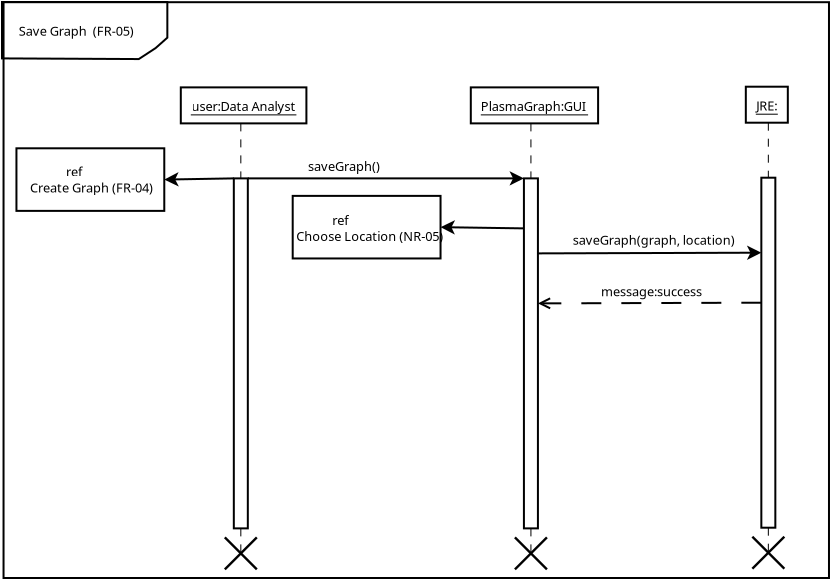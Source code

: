 <?xml version="1.0" encoding="UTF-8"?>
<dia:diagram xmlns:dia="http://www.lysator.liu.se/~alla/dia/">
  <dia:layer name="Background" visible="true" active="true">
    <dia:object type="Standard - Box" version="0" id="O0">
      <dia:attribute name="obj_pos">
        <dia:point val="-6.063,0.541"/>
      </dia:attribute>
      <dia:attribute name="obj_bb">
        <dia:rectangle val="-6.113,0.491;35.259,29.38"/>
      </dia:attribute>
      <dia:attribute name="elem_corner">
        <dia:point val="-6.063,0.541"/>
      </dia:attribute>
      <dia:attribute name="elem_width">
        <dia:real val="41.272"/>
      </dia:attribute>
      <dia:attribute name="elem_height">
        <dia:real val="28.79"/>
      </dia:attribute>
      <dia:attribute name="border_width">
        <dia:real val="0.1"/>
      </dia:attribute>
      <dia:attribute name="show_background">
        <dia:boolean val="false"/>
      </dia:attribute>
    </dia:object>
    <dia:object type="Standard - Polygon" version="0" id="O1">
      <dia:attribute name="obj_pos">
        <dia:point val="-6.14,3.351"/>
      </dia:attribute>
      <dia:attribute name="obj_bb">
        <dia:rectangle val="-6.19,0.481;2.177,3.434"/>
      </dia:attribute>
      <dia:attribute name="poly_points">
        <dia:point val="-6.14,3.351"/>
        <dia:point val="-6.14,0.531"/>
        <dia:point val="2.127,0.531"/>
        <dia:point val="2.127,2.314"/>
        <dia:point val="1.543,2.833"/>
        <dia:point val="0.7,3.384"/>
      </dia:attribute>
      <dia:attribute name="line_width">
        <dia:real val="0.1"/>
      </dia:attribute>
      <dia:attribute name="show_background">
        <dia:boolean val="false"/>
      </dia:attribute>
    </dia:object>
    <dia:object type="UML - Object" version="0" id="O2">
      <dia:attribute name="obj_pos">
        <dia:point val="17.3,4.8"/>
      </dia:attribute>
      <dia:attribute name="obj_bb">
        <dia:rectangle val="17.25,4.75;23.363,6.65"/>
      </dia:attribute>
      <dia:attribute name="meta">
        <dia:composite type="dict"/>
      </dia:attribute>
      <dia:attribute name="elem_corner">
        <dia:point val="17.3,4.8"/>
      </dia:attribute>
      <dia:attribute name="elem_width">
        <dia:real val="6.013"/>
      </dia:attribute>
      <dia:attribute name="elem_height">
        <dia:real val="1.8"/>
      </dia:attribute>
      <dia:attribute name="line_width">
        <dia:real val="0.1"/>
      </dia:attribute>
      <dia:attribute name="text_colour">
        <dia:color val="#000000"/>
      </dia:attribute>
      <dia:attribute name="line_colour">
        <dia:color val="#000000"/>
      </dia:attribute>
      <dia:attribute name="fill_colour">
        <dia:color val="#ffffff"/>
      </dia:attribute>
      <dia:attribute name="text">
        <dia:composite type="text">
          <dia:attribute name="string">
            <dia:string>#PlasmaGraph:GUI#</dia:string>
          </dia:attribute>
          <dia:attribute name="font">
            <dia:font family="sans" style="0" name="Helvetica"/>
          </dia:attribute>
          <dia:attribute name="height">
            <dia:real val="0.8"/>
          </dia:attribute>
          <dia:attribute name="pos">
            <dia:point val="20.306,5.94"/>
          </dia:attribute>
          <dia:attribute name="color">
            <dia:color val="#000000"/>
          </dia:attribute>
          <dia:attribute name="alignment">
            <dia:enum val="1"/>
          </dia:attribute>
        </dia:composite>
      </dia:attribute>
      <dia:attribute name="stereotype">
        <dia:string>##</dia:string>
      </dia:attribute>
      <dia:attribute name="exstate">
        <dia:string>##</dia:string>
      </dia:attribute>
      <dia:attribute name="attrib">
        <dia:composite type="text">
          <dia:attribute name="string">
            <dia:string>##</dia:string>
          </dia:attribute>
          <dia:attribute name="font">
            <dia:font family="sans" style="0" name="Helvetica"/>
          </dia:attribute>
          <dia:attribute name="height">
            <dia:real val="0.8"/>
          </dia:attribute>
          <dia:attribute name="pos">
            <dia:point val="0,0"/>
          </dia:attribute>
          <dia:attribute name="color">
            <dia:color val="#000000"/>
          </dia:attribute>
          <dia:attribute name="alignment">
            <dia:enum val="0"/>
          </dia:attribute>
        </dia:composite>
      </dia:attribute>
      <dia:attribute name="is_active">
        <dia:boolean val="false"/>
      </dia:attribute>
      <dia:attribute name="show_attribs">
        <dia:boolean val="false"/>
      </dia:attribute>
      <dia:attribute name="multiple">
        <dia:boolean val="false"/>
      </dia:attribute>
    </dia:object>
    <dia:object type="UML - Object" version="0" id="O3">
      <dia:attribute name="obj_pos">
        <dia:point val="2.8,4.8"/>
      </dia:attribute>
      <dia:attribute name="obj_bb">
        <dia:rectangle val="2.75,4.75;8.853,6.65"/>
      </dia:attribute>
      <dia:attribute name="meta">
        <dia:composite type="dict"/>
      </dia:attribute>
      <dia:attribute name="elem_corner">
        <dia:point val="2.8,4.8"/>
      </dia:attribute>
      <dia:attribute name="elem_width">
        <dia:real val="6.002"/>
      </dia:attribute>
      <dia:attribute name="elem_height">
        <dia:real val="1.8"/>
      </dia:attribute>
      <dia:attribute name="line_width">
        <dia:real val="0.1"/>
      </dia:attribute>
      <dia:attribute name="text_colour">
        <dia:color val="#000000"/>
      </dia:attribute>
      <dia:attribute name="line_colour">
        <dia:color val="#000000"/>
      </dia:attribute>
      <dia:attribute name="fill_colour">
        <dia:color val="#ffffff"/>
      </dia:attribute>
      <dia:attribute name="text">
        <dia:composite type="text">
          <dia:attribute name="string">
            <dia:string>#user:Data Analyst#</dia:string>
          </dia:attribute>
          <dia:attribute name="font">
            <dia:font family="sans" style="0" name="Helvetica"/>
          </dia:attribute>
          <dia:attribute name="height">
            <dia:real val="0.8"/>
          </dia:attribute>
          <dia:attribute name="pos">
            <dia:point val="5.801,5.94"/>
          </dia:attribute>
          <dia:attribute name="color">
            <dia:color val="#000000"/>
          </dia:attribute>
          <dia:attribute name="alignment">
            <dia:enum val="1"/>
          </dia:attribute>
        </dia:composite>
      </dia:attribute>
      <dia:attribute name="stereotype">
        <dia:string>##</dia:string>
      </dia:attribute>
      <dia:attribute name="exstate">
        <dia:string>##</dia:string>
      </dia:attribute>
      <dia:attribute name="attrib">
        <dia:composite type="text">
          <dia:attribute name="string">
            <dia:string>##</dia:string>
          </dia:attribute>
          <dia:attribute name="font">
            <dia:font family="sans" style="0" name="Helvetica"/>
          </dia:attribute>
          <dia:attribute name="height">
            <dia:real val="0.8"/>
          </dia:attribute>
          <dia:attribute name="pos">
            <dia:point val="0,0"/>
          </dia:attribute>
          <dia:attribute name="color">
            <dia:color val="#000000"/>
          </dia:attribute>
          <dia:attribute name="alignment">
            <dia:enum val="0"/>
          </dia:attribute>
        </dia:composite>
      </dia:attribute>
      <dia:attribute name="is_active">
        <dia:boolean val="false"/>
      </dia:attribute>
      <dia:attribute name="show_attribs">
        <dia:boolean val="false"/>
      </dia:attribute>
      <dia:attribute name="multiple">
        <dia:boolean val="false"/>
      </dia:attribute>
    </dia:object>
    <dia:object type="UML - Lifeline" version="0" id="O4">
      <dia:attribute name="obj_pos">
        <dia:point val="5.801,6.6"/>
      </dia:attribute>
      <dia:attribute name="obj_bb">
        <dia:rectangle val="4.601,6.575;7.001,28.925"/>
      </dia:attribute>
      <dia:attribute name="meta">
        <dia:composite type="dict"/>
      </dia:attribute>
      <dia:attribute name="conn_endpoints">
        <dia:point val="5.801,6.6"/>
        <dia:point val="5.801,28.1"/>
      </dia:attribute>
      <dia:attribute name="line_colour">
        <dia:color val="#000000"/>
      </dia:attribute>
      <dia:attribute name="fill_colour">
        <dia:color val="#ffffff"/>
      </dia:attribute>
      <dia:attribute name="rtop">
        <dia:real val="2.75"/>
      </dia:attribute>
      <dia:attribute name="rbot">
        <dia:real val="20.25"/>
      </dia:attribute>
      <dia:attribute name="draw_focus">
        <dia:boolean val="true"/>
      </dia:attribute>
      <dia:attribute name="draw_cross">
        <dia:boolean val="true"/>
      </dia:attribute>
      <dia:attribute name="cpl_northwest">
        <dia:int val="6"/>
      </dia:attribute>
      <dia:attribute name="cpl_southwest">
        <dia:int val="6"/>
      </dia:attribute>
      <dia:attribute name="cpl_northeast">
        <dia:int val="6"/>
      </dia:attribute>
      <dia:attribute name="cpl_southeast">
        <dia:int val="6"/>
      </dia:attribute>
      <dia:connections>
        <dia:connection handle="0" to="O3" connection="6"/>
      </dia:connections>
    </dia:object>
    <dia:object type="Standard - Text" version="1" id="O5">
      <dia:attribute name="obj_pos">
        <dia:point val="-5.298,2.216"/>
      </dia:attribute>
      <dia:attribute name="obj_bb">
        <dia:rectangle val="-5.298,1.577;0.512,2.349"/>
      </dia:attribute>
      <dia:attribute name="text">
        <dia:composite type="text">
          <dia:attribute name="string">
            <dia:string>#Save Graph  (FR-05)#</dia:string>
          </dia:attribute>
          <dia:attribute name="font">
            <dia:font family="sans" style="0" name="Helvetica"/>
          </dia:attribute>
          <dia:attribute name="height">
            <dia:real val="0.8"/>
          </dia:attribute>
          <dia:attribute name="pos">
            <dia:point val="-5.298,2.216"/>
          </dia:attribute>
          <dia:attribute name="color">
            <dia:color val="#000000"/>
          </dia:attribute>
          <dia:attribute name="alignment">
            <dia:enum val="0"/>
          </dia:attribute>
        </dia:composite>
      </dia:attribute>
      <dia:attribute name="valign">
        <dia:enum val="3"/>
      </dia:attribute>
    </dia:object>
    <dia:object type="UML - Object" version="0" id="O6">
      <dia:attribute name="obj_pos">
        <dia:point val="31.051,4.766"/>
      </dia:attribute>
      <dia:attribute name="obj_bb">
        <dia:rectangle val="31.001,4.716;33.354,6.616"/>
      </dia:attribute>
      <dia:attribute name="meta">
        <dia:composite type="dict"/>
      </dia:attribute>
      <dia:attribute name="elem_corner">
        <dia:point val="31.051,4.766"/>
      </dia:attribute>
      <dia:attribute name="elem_width">
        <dia:real val="2.252"/>
      </dia:attribute>
      <dia:attribute name="elem_height">
        <dia:real val="1.8"/>
      </dia:attribute>
      <dia:attribute name="line_width">
        <dia:real val="0.1"/>
      </dia:attribute>
      <dia:attribute name="text_colour">
        <dia:color val="#000000"/>
      </dia:attribute>
      <dia:attribute name="line_colour">
        <dia:color val="#000000"/>
      </dia:attribute>
      <dia:attribute name="fill_colour">
        <dia:color val="#ffffff"/>
      </dia:attribute>
      <dia:attribute name="text">
        <dia:composite type="text">
          <dia:attribute name="string">
            <dia:string>#JRE:#</dia:string>
          </dia:attribute>
          <dia:attribute name="font">
            <dia:font family="sans" style="0" name="Helvetica"/>
          </dia:attribute>
          <dia:attribute name="height">
            <dia:real val="0.8"/>
          </dia:attribute>
          <dia:attribute name="pos">
            <dia:point val="32.177,5.906"/>
          </dia:attribute>
          <dia:attribute name="color">
            <dia:color val="#000000"/>
          </dia:attribute>
          <dia:attribute name="alignment">
            <dia:enum val="1"/>
          </dia:attribute>
        </dia:composite>
      </dia:attribute>
      <dia:attribute name="stereotype">
        <dia:string>##</dia:string>
      </dia:attribute>
      <dia:attribute name="exstate">
        <dia:string>##</dia:string>
      </dia:attribute>
      <dia:attribute name="attrib">
        <dia:composite type="text">
          <dia:attribute name="string">
            <dia:string>##</dia:string>
          </dia:attribute>
          <dia:attribute name="font">
            <dia:font family="sans" style="0" name="Helvetica"/>
          </dia:attribute>
          <dia:attribute name="height">
            <dia:real val="0.8"/>
          </dia:attribute>
          <dia:attribute name="pos">
            <dia:point val="0,0"/>
          </dia:attribute>
          <dia:attribute name="color">
            <dia:color val="#000000"/>
          </dia:attribute>
          <dia:attribute name="alignment">
            <dia:enum val="0"/>
          </dia:attribute>
        </dia:composite>
      </dia:attribute>
      <dia:attribute name="is_active">
        <dia:boolean val="false"/>
      </dia:attribute>
      <dia:attribute name="show_attribs">
        <dia:boolean val="false"/>
      </dia:attribute>
      <dia:attribute name="multiple">
        <dia:boolean val="false"/>
      </dia:attribute>
    </dia:object>
    <dia:object type="Standard - Line" version="0" id="O7">
      <dia:attribute name="obj_pos">
        <dia:point val="31.827,15.566"/>
      </dia:attribute>
      <dia:attribute name="obj_bb">
        <dia:rectangle val="20.544,15.267;31.878,15.929"/>
      </dia:attribute>
      <dia:attribute name="conn_endpoints">
        <dia:point val="31.827,15.566"/>
        <dia:point val="20.656,15.6"/>
      </dia:attribute>
      <dia:attribute name="numcp">
        <dia:int val="1"/>
      </dia:attribute>
      <dia:attribute name="line_style">
        <dia:enum val="1"/>
      </dia:attribute>
      <dia:attribute name="end_arrow">
        <dia:enum val="1"/>
      </dia:attribute>
      <dia:attribute name="end_arrow_length">
        <dia:real val="0.5"/>
      </dia:attribute>
      <dia:attribute name="end_arrow_width">
        <dia:real val="0.5"/>
      </dia:attribute>
      <dia:connections>
        <dia:connection handle="0" to="O11" connection="11"/>
        <dia:connection handle="1" to="O10" connection="23"/>
      </dia:connections>
    </dia:object>
    <dia:object type="Standard - Line" version="0" id="O8">
      <dia:attribute name="obj_pos">
        <dia:point val="6.151,9.35"/>
      </dia:attribute>
      <dia:attribute name="obj_bb">
        <dia:rectangle val="6.101,8.988;20.068,9.712"/>
      </dia:attribute>
      <dia:attribute name="conn_endpoints">
        <dia:point val="6.151,9.35"/>
        <dia:point val="19.956,9.35"/>
      </dia:attribute>
      <dia:attribute name="numcp">
        <dia:int val="1"/>
      </dia:attribute>
      <dia:attribute name="end_arrow">
        <dia:enum val="22"/>
      </dia:attribute>
      <dia:attribute name="end_arrow_length">
        <dia:real val="0.5"/>
      </dia:attribute>
      <dia:attribute name="end_arrow_width">
        <dia:real val="0.5"/>
      </dia:attribute>
      <dia:connections>
        <dia:connection handle="0" to="O4" connection="1"/>
        <dia:connection handle="1" to="O10" connection="0"/>
      </dia:connections>
    </dia:object>
    <dia:object type="Standard - Line" version="0" id="O9">
      <dia:attribute name="obj_pos">
        <dia:point val="5.451,9.35"/>
      </dia:attribute>
      <dia:attribute name="obj_bb">
        <dia:rectangle val="1.862,9.038;5.502,9.761"/>
      </dia:attribute>
      <dia:attribute name="conn_endpoints">
        <dia:point val="5.451,9.35"/>
        <dia:point val="1.973,9.41"/>
      </dia:attribute>
      <dia:attribute name="numcp">
        <dia:int val="1"/>
      </dia:attribute>
      <dia:attribute name="end_arrow">
        <dia:enum val="22"/>
      </dia:attribute>
      <dia:attribute name="end_arrow_length">
        <dia:real val="0.5"/>
      </dia:attribute>
      <dia:attribute name="end_arrow_width">
        <dia:real val="0.5"/>
      </dia:attribute>
      <dia:connections>
        <dia:connection handle="0" to="O4" connection="0"/>
        <dia:connection handle="1" to="O12" connection="4"/>
      </dia:connections>
    </dia:object>
    <dia:object type="UML - Lifeline" version="0" id="O10">
      <dia:attribute name="obj_pos">
        <dia:point val="20.306,6.6"/>
      </dia:attribute>
      <dia:attribute name="obj_bb">
        <dia:rectangle val="19.106,6.575;21.506,28.925"/>
      </dia:attribute>
      <dia:attribute name="meta">
        <dia:composite type="dict"/>
      </dia:attribute>
      <dia:attribute name="conn_endpoints">
        <dia:point val="20.306,6.6"/>
        <dia:point val="20.306,28.1"/>
      </dia:attribute>
      <dia:attribute name="line_colour">
        <dia:color val="#000000"/>
      </dia:attribute>
      <dia:attribute name="fill_colour">
        <dia:color val="#ffffff"/>
      </dia:attribute>
      <dia:attribute name="rtop">
        <dia:real val="2.75"/>
      </dia:attribute>
      <dia:attribute name="rbot">
        <dia:real val="20.25"/>
      </dia:attribute>
      <dia:attribute name="draw_focus">
        <dia:boolean val="true"/>
      </dia:attribute>
      <dia:attribute name="draw_cross">
        <dia:boolean val="true"/>
      </dia:attribute>
      <dia:attribute name="cpl_northwest">
        <dia:int val="6"/>
      </dia:attribute>
      <dia:attribute name="cpl_southwest">
        <dia:int val="6"/>
      </dia:attribute>
      <dia:attribute name="cpl_northeast">
        <dia:int val="6"/>
      </dia:attribute>
      <dia:attribute name="cpl_southeast">
        <dia:int val="6"/>
      </dia:attribute>
      <dia:connections>
        <dia:connection handle="0" to="O2" connection="6"/>
      </dia:connections>
    </dia:object>
    <dia:object type="UML - Lifeline" version="0" id="O11">
      <dia:attribute name="obj_pos">
        <dia:point val="32.177,6.566"/>
      </dia:attribute>
      <dia:attribute name="obj_bb">
        <dia:rectangle val="30.977,6.541;33.377,28.891"/>
      </dia:attribute>
      <dia:attribute name="meta">
        <dia:composite type="dict"/>
      </dia:attribute>
      <dia:attribute name="conn_endpoints">
        <dia:point val="32.177,6.566"/>
        <dia:point val="32.177,28.066"/>
      </dia:attribute>
      <dia:attribute name="line_colour">
        <dia:color val="#000000"/>
      </dia:attribute>
      <dia:attribute name="fill_colour">
        <dia:color val="#ffffff"/>
      </dia:attribute>
      <dia:attribute name="rtop">
        <dia:real val="2.75"/>
      </dia:attribute>
      <dia:attribute name="rbot">
        <dia:real val="20.25"/>
      </dia:attribute>
      <dia:attribute name="draw_focus">
        <dia:boolean val="true"/>
      </dia:attribute>
      <dia:attribute name="draw_cross">
        <dia:boolean val="true"/>
      </dia:attribute>
      <dia:attribute name="cpl_northwest">
        <dia:int val="6"/>
      </dia:attribute>
      <dia:attribute name="cpl_southwest">
        <dia:int val="6"/>
      </dia:attribute>
      <dia:attribute name="cpl_northeast">
        <dia:int val="6"/>
      </dia:attribute>
      <dia:attribute name="cpl_southeast">
        <dia:int val="6"/>
      </dia:attribute>
      <dia:connections>
        <dia:connection handle="0" to="O6" connection="6"/>
      </dia:connections>
    </dia:object>
    <dia:group>
      <dia:object type="Standard - Box" version="0" id="O12">
        <dia:attribute name="obj_pos">
          <dia:point val="-5.418,7.846"/>
        </dia:attribute>
        <dia:attribute name="obj_bb">
          <dia:rectangle val="-5.468,7.796;2.023,11.024"/>
        </dia:attribute>
        <dia:attribute name="elem_corner">
          <dia:point val="-5.418,7.846"/>
        </dia:attribute>
        <dia:attribute name="elem_width">
          <dia:real val="7.392"/>
        </dia:attribute>
        <dia:attribute name="elem_height">
          <dia:real val="3.129"/>
        </dia:attribute>
        <dia:attribute name="show_background">
          <dia:boolean val="true"/>
        </dia:attribute>
      </dia:object>
      <dia:object type="Standard - Text" version="1" id="O13">
        <dia:attribute name="obj_pos">
          <dia:point val="-4.742,9.251"/>
        </dia:attribute>
        <dia:attribute name="obj_bb">
          <dia:rectangle val="-4.742,8.611;1.358,10.183"/>
        </dia:attribute>
        <dia:attribute name="text">
          <dia:composite type="text">
            <dia:attribute name="string">
              <dia:string>#            ref
Create Graph (FR-04)#</dia:string>
            </dia:attribute>
            <dia:attribute name="font">
              <dia:font family="sans" style="0" name="Helvetica"/>
            </dia:attribute>
            <dia:attribute name="height">
              <dia:real val="0.8"/>
            </dia:attribute>
            <dia:attribute name="pos">
              <dia:point val="-4.742,9.251"/>
            </dia:attribute>
            <dia:attribute name="color">
              <dia:color val="#000000"/>
            </dia:attribute>
            <dia:attribute name="alignment">
              <dia:enum val="0"/>
            </dia:attribute>
          </dia:composite>
        </dia:attribute>
        <dia:attribute name="valign">
          <dia:enum val="3"/>
        </dia:attribute>
      </dia:object>
    </dia:group>
    <dia:object type="Standard - Text" version="1" id="O14">
      <dia:attribute name="obj_pos">
        <dia:point val="9.159,8.986"/>
      </dia:attribute>
      <dia:attribute name="obj_bb">
        <dia:rectangle val="9.159,8.346;12.632,9.118"/>
      </dia:attribute>
      <dia:attribute name="text">
        <dia:composite type="text">
          <dia:attribute name="string">
            <dia:string>#saveGraph()#</dia:string>
          </dia:attribute>
          <dia:attribute name="font">
            <dia:font family="sans" style="0" name="Helvetica"/>
          </dia:attribute>
          <dia:attribute name="height">
            <dia:real val="0.8"/>
          </dia:attribute>
          <dia:attribute name="pos">
            <dia:point val="9.159,8.986"/>
          </dia:attribute>
          <dia:attribute name="color">
            <dia:color val="#000000"/>
          </dia:attribute>
          <dia:attribute name="alignment">
            <dia:enum val="0"/>
          </dia:attribute>
        </dia:composite>
      </dia:attribute>
      <dia:attribute name="valign">
        <dia:enum val="3"/>
      </dia:attribute>
    </dia:object>
    <dia:group>
      <dia:object type="Standard - Box" version="0" id="O15">
        <dia:attribute name="obj_pos">
          <dia:point val="8.395,10.225"/>
        </dia:attribute>
        <dia:attribute name="obj_bb">
          <dia:rectangle val="8.345,10.175;15.837,13.404"/>
        </dia:attribute>
        <dia:attribute name="elem_corner">
          <dia:point val="8.395,10.225"/>
        </dia:attribute>
        <dia:attribute name="elem_width">
          <dia:real val="7.392"/>
        </dia:attribute>
        <dia:attribute name="elem_height">
          <dia:real val="3.129"/>
        </dia:attribute>
        <dia:attribute name="show_background">
          <dia:boolean val="true"/>
        </dia:attribute>
      </dia:object>
      <dia:object type="Standard - Text" version="1" id="O16">
        <dia:attribute name="obj_pos">
          <dia:point val="8.572,11.68"/>
        </dia:attribute>
        <dia:attribute name="obj_bb">
          <dia:rectangle val="8.572,11.04;15.642,12.613"/>
        </dia:attribute>
        <dia:attribute name="text">
          <dia:composite type="text">
            <dia:attribute name="string">
              <dia:string>#            ref
Choose Location (NR-05)#</dia:string>
            </dia:attribute>
            <dia:attribute name="font">
              <dia:font family="sans" style="0" name="Helvetica"/>
            </dia:attribute>
            <dia:attribute name="height">
              <dia:real val="0.8"/>
            </dia:attribute>
            <dia:attribute name="pos">
              <dia:point val="8.572,11.68"/>
            </dia:attribute>
            <dia:attribute name="color">
              <dia:color val="#000000"/>
            </dia:attribute>
            <dia:attribute name="alignment">
              <dia:enum val="0"/>
            </dia:attribute>
          </dia:composite>
        </dia:attribute>
        <dia:attribute name="valign">
          <dia:enum val="3"/>
        </dia:attribute>
      </dia:object>
    </dia:group>
    <dia:object type="Standard - Line" version="0" id="O17">
      <dia:attribute name="obj_pos">
        <dia:point val="19.956,11.85"/>
      </dia:attribute>
      <dia:attribute name="obj_bb">
        <dia:rectangle val="15.675,11.436;20.007,12.16"/>
      </dia:attribute>
      <dia:attribute name="conn_endpoints">
        <dia:point val="19.956,11.85"/>
        <dia:point val="15.787,11.789"/>
      </dia:attribute>
      <dia:attribute name="numcp">
        <dia:int val="1"/>
      </dia:attribute>
      <dia:attribute name="end_arrow">
        <dia:enum val="22"/>
      </dia:attribute>
      <dia:attribute name="end_arrow_length">
        <dia:real val="0.5"/>
      </dia:attribute>
      <dia:attribute name="end_arrow_width">
        <dia:real val="0.5"/>
      </dia:attribute>
      <dia:connections>
        <dia:connection handle="0" to="O10" connection="8"/>
        <dia:connection handle="1" to="O15" connection="4"/>
      </dia:connections>
    </dia:object>
    <dia:object type="Standard - Line" version="0" id="O18">
      <dia:attribute name="obj_pos">
        <dia:point val="20.656,13.1"/>
      </dia:attribute>
      <dia:attribute name="obj_bb">
        <dia:rectangle val="20.606,12.706;31.939,13.43"/>
      </dia:attribute>
      <dia:attribute name="conn_endpoints">
        <dia:point val="20.656,13.1"/>
        <dia:point val="31.827,13.066"/>
      </dia:attribute>
      <dia:attribute name="numcp">
        <dia:int val="1"/>
      </dia:attribute>
      <dia:attribute name="end_arrow">
        <dia:enum val="22"/>
      </dia:attribute>
      <dia:attribute name="end_arrow_length">
        <dia:real val="0.5"/>
      </dia:attribute>
      <dia:attribute name="end_arrow_width">
        <dia:real val="0.5"/>
      </dia:attribute>
      <dia:connections>
        <dia:connection handle="0" to="O10" connection="21"/>
        <dia:connection handle="1" to="O11" connection="9"/>
      </dia:connections>
    </dia:object>
    <dia:object type="Standard - Text" version="1" id="O19">
      <dia:attribute name="obj_pos">
        <dia:point val="22.403,12.665"/>
      </dia:attribute>
      <dia:attribute name="obj_bb">
        <dia:rectangle val="22.403,12.025;30.096,12.797"/>
      </dia:attribute>
      <dia:attribute name="text">
        <dia:composite type="text">
          <dia:attribute name="string">
            <dia:string>#saveGraph(graph, location)#</dia:string>
          </dia:attribute>
          <dia:attribute name="font">
            <dia:font family="sans" style="0" name="Helvetica"/>
          </dia:attribute>
          <dia:attribute name="height">
            <dia:real val="0.8"/>
          </dia:attribute>
          <dia:attribute name="pos">
            <dia:point val="22.403,12.665"/>
          </dia:attribute>
          <dia:attribute name="color">
            <dia:color val="#000000"/>
          </dia:attribute>
          <dia:attribute name="alignment">
            <dia:enum val="0"/>
          </dia:attribute>
        </dia:composite>
      </dia:attribute>
      <dia:attribute name="valign">
        <dia:enum val="3"/>
      </dia:attribute>
    </dia:object>
    <dia:object type="Standard - Text" version="1" id="O20">
      <dia:attribute name="obj_pos">
        <dia:point val="23.812,15.24"/>
      </dia:attribute>
      <dia:attribute name="obj_bb">
        <dia:rectangle val="23.812,14.6;28.652,15.373"/>
      </dia:attribute>
      <dia:attribute name="text">
        <dia:composite type="text">
          <dia:attribute name="string">
            <dia:string>#message:success#</dia:string>
          </dia:attribute>
          <dia:attribute name="font">
            <dia:font family="sans" style="0" name="Helvetica"/>
          </dia:attribute>
          <dia:attribute name="height">
            <dia:real val="0.8"/>
          </dia:attribute>
          <dia:attribute name="pos">
            <dia:point val="23.812,15.24"/>
          </dia:attribute>
          <dia:attribute name="color">
            <dia:color val="#000000"/>
          </dia:attribute>
          <dia:attribute name="alignment">
            <dia:enum val="0"/>
          </dia:attribute>
        </dia:composite>
      </dia:attribute>
      <dia:attribute name="valign">
        <dia:enum val="3"/>
      </dia:attribute>
    </dia:object>
  </dia:layer>
</dia:diagram>
